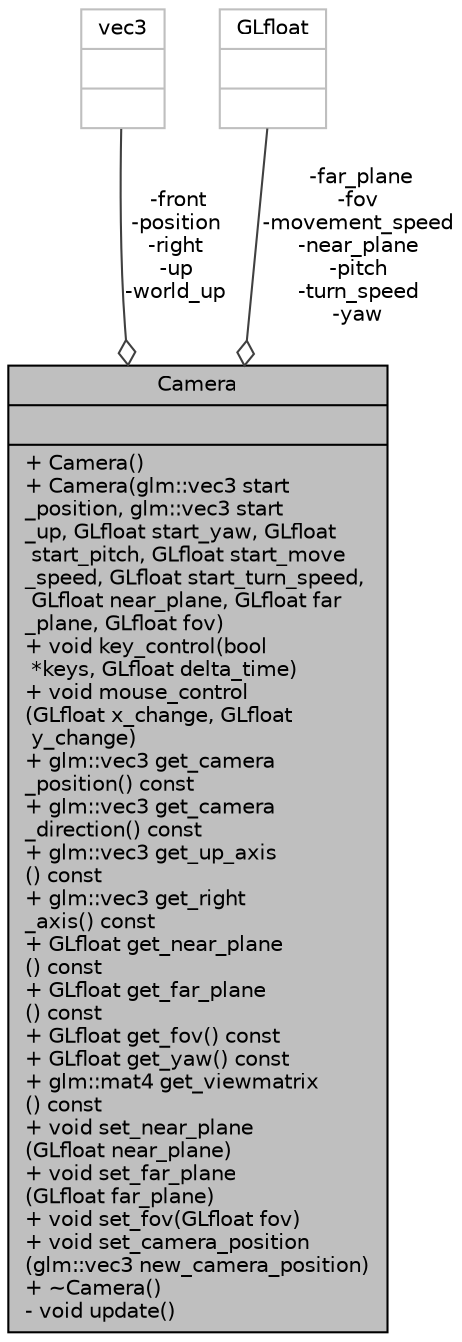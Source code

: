 digraph "Camera"
{
 // INTERACTIVE_SVG=YES
 // LATEX_PDF_SIZE
  bgcolor="transparent";
  edge [fontname="Helvetica",fontsize="10",labelfontname="Helvetica",labelfontsize="10"];
  node [fontname="Helvetica",fontsize="10",shape=record];
  Node1 [label="{Camera\n||+  Camera()\l+  Camera(glm::vec3 start\l_position, glm::vec3 start\l_up, GLfloat start_yaw, GLfloat\l start_pitch, GLfloat start_move\l_speed, GLfloat start_turn_speed,\l GLfloat near_plane, GLfloat far\l_plane, GLfloat fov)\l+ void key_control(bool\l *keys, GLfloat delta_time)\l+ void mouse_control\l(GLfloat x_change, GLfloat\l y_change)\l+ glm::vec3 get_camera\l_position() const\l+ glm::vec3 get_camera\l_direction() const\l+ glm::vec3 get_up_axis\l() const\l+ glm::vec3 get_right\l_axis() const\l+ GLfloat get_near_plane\l() const\l+ GLfloat get_far_plane\l() const\l+ GLfloat get_fov() const\l+ GLfloat get_yaw() const\l+ glm::mat4 get_viewmatrix\l() const\l+ void set_near_plane\l(GLfloat near_plane)\l+ void set_far_plane\l(GLfloat far_plane)\l+ void set_fov(GLfloat fov)\l+ void set_camera_position\l(glm::vec3 new_camera_position)\l+  ~Camera()\l- void update()\l}",height=0.2,width=0.4,color="black", fillcolor="grey75", style="filled", fontcolor="black",tooltip=" "];
  Node2 -> Node1 [color="grey25",fontsize="10",style="solid",label=" -front\n-position\n-right\n-up\n-world_up" ,arrowhead="odiamond",fontname="Helvetica"];
  Node2 [label="{vec3\n||}",height=0.2,width=0.4,color="grey75",tooltip=" "];
  Node3 -> Node1 [color="grey25",fontsize="10",style="solid",label=" -far_plane\n-fov\n-movement_speed\n-near_plane\n-pitch\n-turn_speed\n-yaw" ,arrowhead="odiamond",fontname="Helvetica"];
  Node3 [label="{GLfloat\n||}",height=0.2,width=0.4,color="grey75",tooltip=" "];
}
